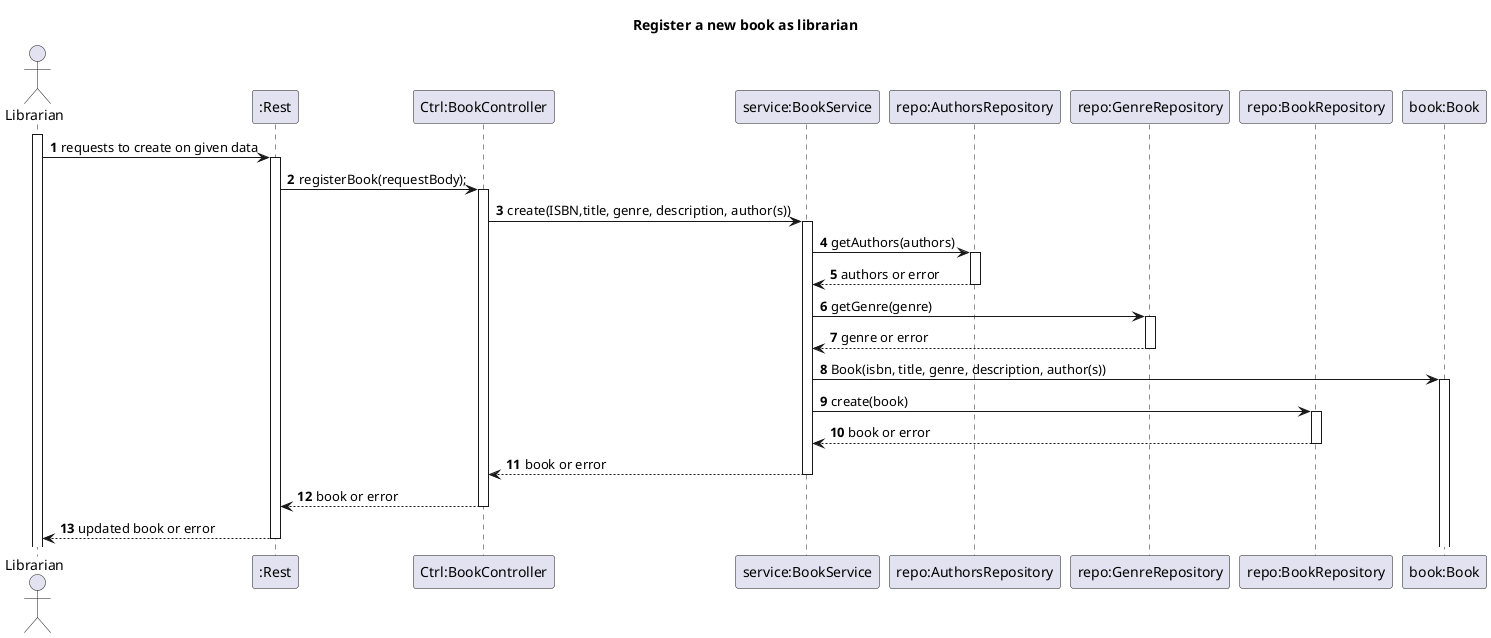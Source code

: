 @startuml
'https://plantuml.com/sequence-diagram
autoactivate on
autonumber

title Register a new book as librarian

actor "Librarian" as User
participant ":Rest" as Rest
participant "Ctrl:BookController" as Ctrl
participant "service:BookService" as Service
participant "repo:AuthorsRepository" as RepoAuthors
participant "repo:GenreRepository" as RepoGenre
participant "repo:BookRepository" as Repo
participant "book:Book" as Book


activate User

User -> Rest: requests to create on given data

Rest -> Ctrl: registerBook(requestBody);

Ctrl -> Service: create(ISBN,title, genre, description, author(s))
Service -> RepoAuthors: getAuthors(authors)
RepoAuthors --> Service: authors or error
Service -> RepoGenre: getGenre(genre)
RepoGenre --> Service: genre or error
Service -> Book: Book(isbn, title, genre, description, author(s))
Service -> Repo: create(book)
Repo --> Service: book or error
Service --> Ctrl: book or error
Ctrl --> Rest: book or error
Rest --> User: updated book or error

@enduml
